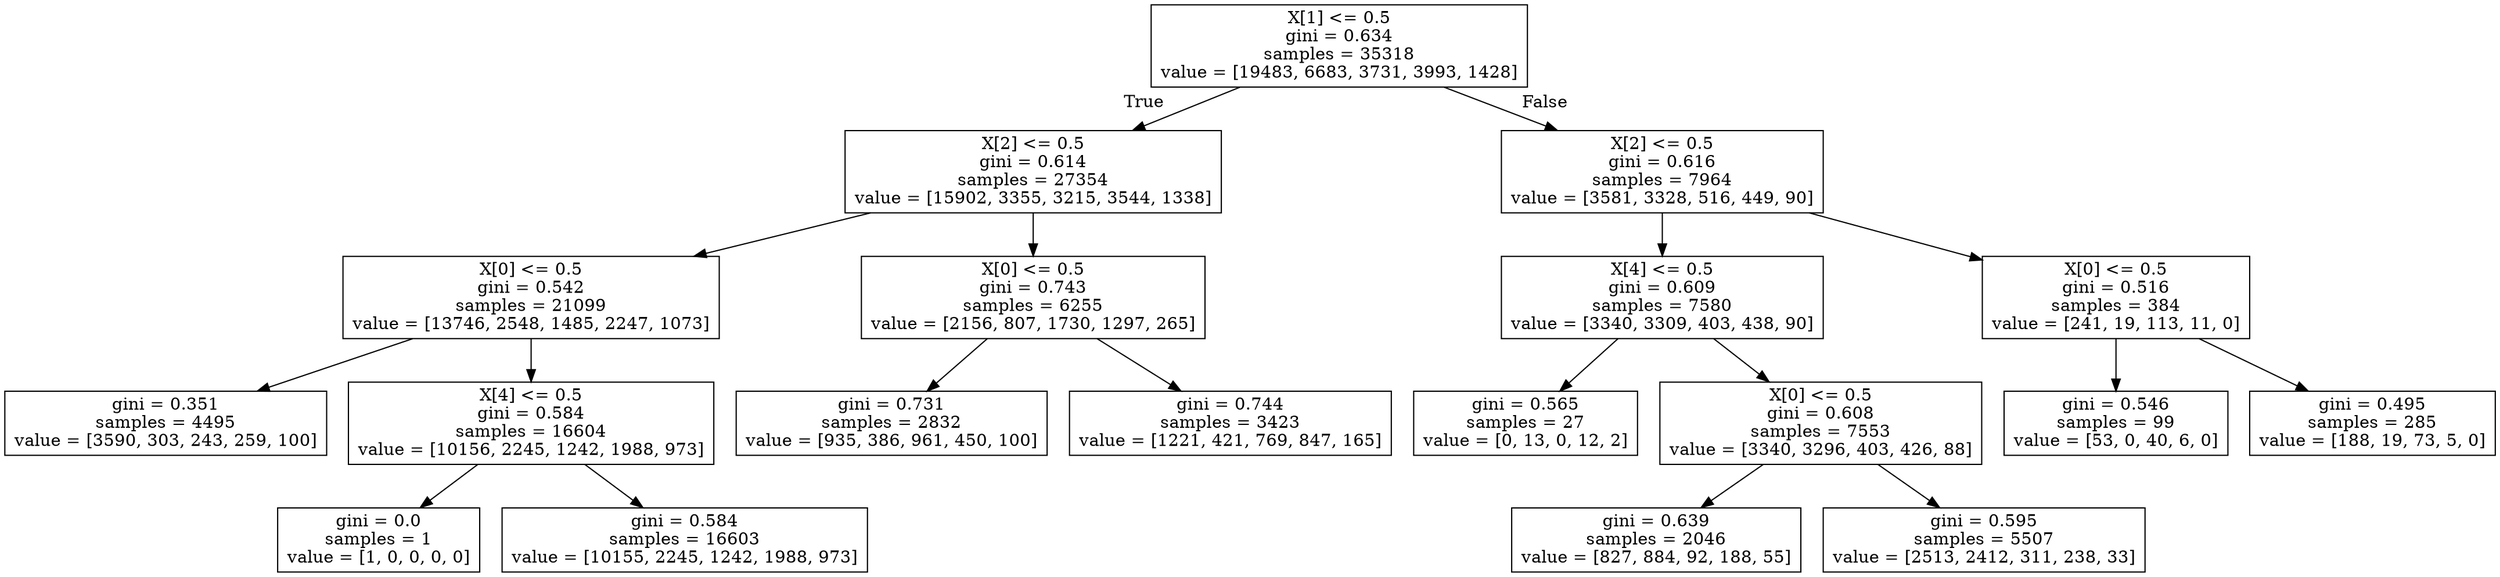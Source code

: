 digraph Tree {
node [shape=box] ;
0 [label="X[1] <= 0.5\ngini = 0.634\nsamples = 35318\nvalue = [19483, 6683, 3731, 3993, 1428]"] ;
1 [label="X[2] <= 0.5\ngini = 0.614\nsamples = 27354\nvalue = [15902, 3355, 3215, 3544, 1338]"] ;
0 -> 1 [labeldistance=2.5, labelangle=45, headlabel="True"] ;
2 [label="X[0] <= 0.5\ngini = 0.542\nsamples = 21099\nvalue = [13746, 2548, 1485, 2247, 1073]"] ;
1 -> 2 ;
3 [label="gini = 0.351\nsamples = 4495\nvalue = [3590, 303, 243, 259, 100]"] ;
2 -> 3 ;
4 [label="X[4] <= 0.5\ngini = 0.584\nsamples = 16604\nvalue = [10156, 2245, 1242, 1988, 973]"] ;
2 -> 4 ;
5 [label="gini = 0.0\nsamples = 1\nvalue = [1, 0, 0, 0, 0]"] ;
4 -> 5 ;
6 [label="gini = 0.584\nsamples = 16603\nvalue = [10155, 2245, 1242, 1988, 973]"] ;
4 -> 6 ;
7 [label="X[0] <= 0.5\ngini = 0.743\nsamples = 6255\nvalue = [2156, 807, 1730, 1297, 265]"] ;
1 -> 7 ;
8 [label="gini = 0.731\nsamples = 2832\nvalue = [935, 386, 961, 450, 100]"] ;
7 -> 8 ;
9 [label="gini = 0.744\nsamples = 3423\nvalue = [1221, 421, 769, 847, 165]"] ;
7 -> 9 ;
10 [label="X[2] <= 0.5\ngini = 0.616\nsamples = 7964\nvalue = [3581, 3328, 516, 449, 90]"] ;
0 -> 10 [labeldistance=2.5, labelangle=-45, headlabel="False"] ;
11 [label="X[4] <= 0.5\ngini = 0.609\nsamples = 7580\nvalue = [3340, 3309, 403, 438, 90]"] ;
10 -> 11 ;
12 [label="gini = 0.565\nsamples = 27\nvalue = [0, 13, 0, 12, 2]"] ;
11 -> 12 ;
13 [label="X[0] <= 0.5\ngini = 0.608\nsamples = 7553\nvalue = [3340, 3296, 403, 426, 88]"] ;
11 -> 13 ;
14 [label="gini = 0.639\nsamples = 2046\nvalue = [827, 884, 92, 188, 55]"] ;
13 -> 14 ;
15 [label="gini = 0.595\nsamples = 5507\nvalue = [2513, 2412, 311, 238, 33]"] ;
13 -> 15 ;
16 [label="X[0] <= 0.5\ngini = 0.516\nsamples = 384\nvalue = [241, 19, 113, 11, 0]"] ;
10 -> 16 ;
17 [label="gini = 0.546\nsamples = 99\nvalue = [53, 0, 40, 6, 0]"] ;
16 -> 17 ;
18 [label="gini = 0.495\nsamples = 285\nvalue = [188, 19, 73, 5, 0]"] ;
16 -> 18 ;
}